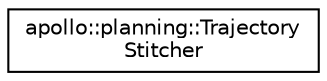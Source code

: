 digraph "Graphical Class Hierarchy"
{
  edge [fontname="Helvetica",fontsize="10",labelfontname="Helvetica",labelfontsize="10"];
  node [fontname="Helvetica",fontsize="10",shape=record];
  rankdir="LR";
  Node1 [label="apollo::planning::Trajectory\lStitcher",height=0.2,width=0.4,color="black", fillcolor="white", style="filled",URL="$classapollo_1_1planning_1_1TrajectoryStitcher.html"];
}
